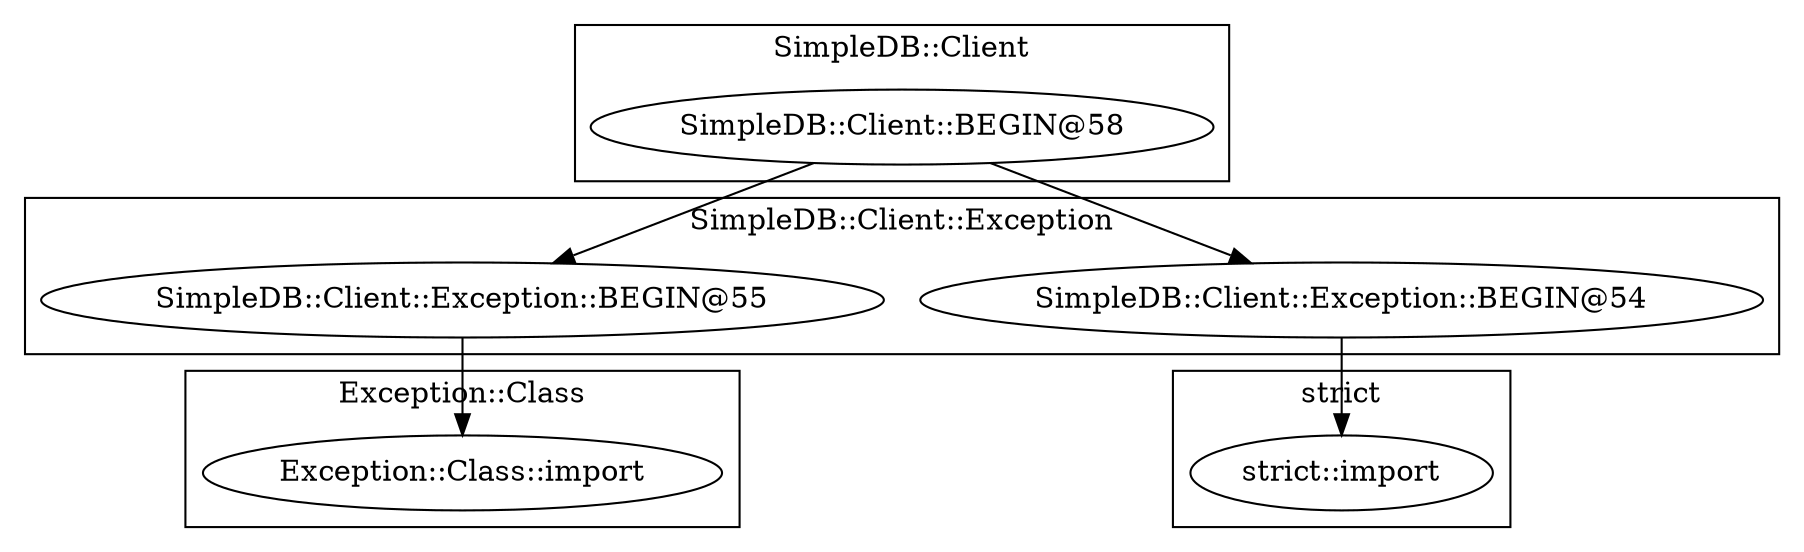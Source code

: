 digraph {
graph [overlap=false]
subgraph cluster_SimpleDB_Client_Exception {
	label="SimpleDB::Client::Exception";
	"SimpleDB::Client::Exception::BEGIN@55";
	"SimpleDB::Client::Exception::BEGIN@54";
}
subgraph cluster_SimpleDB_Client {
	label="SimpleDB::Client";
	"SimpleDB::Client::BEGIN@58";
}
subgraph cluster_strict {
	label="strict";
	"strict::import";
}
subgraph cluster_Exception_Class {
	label="Exception::Class";
	"Exception::Class::import";
}
"SimpleDB::Client::BEGIN@58" -> "SimpleDB::Client::Exception::BEGIN@54";
"SimpleDB::Client::Exception::BEGIN@55" -> "Exception::Class::import";
"SimpleDB::Client::BEGIN@58" -> "SimpleDB::Client::Exception::BEGIN@55";
"SimpleDB::Client::Exception::BEGIN@54" -> "strict::import";
}
